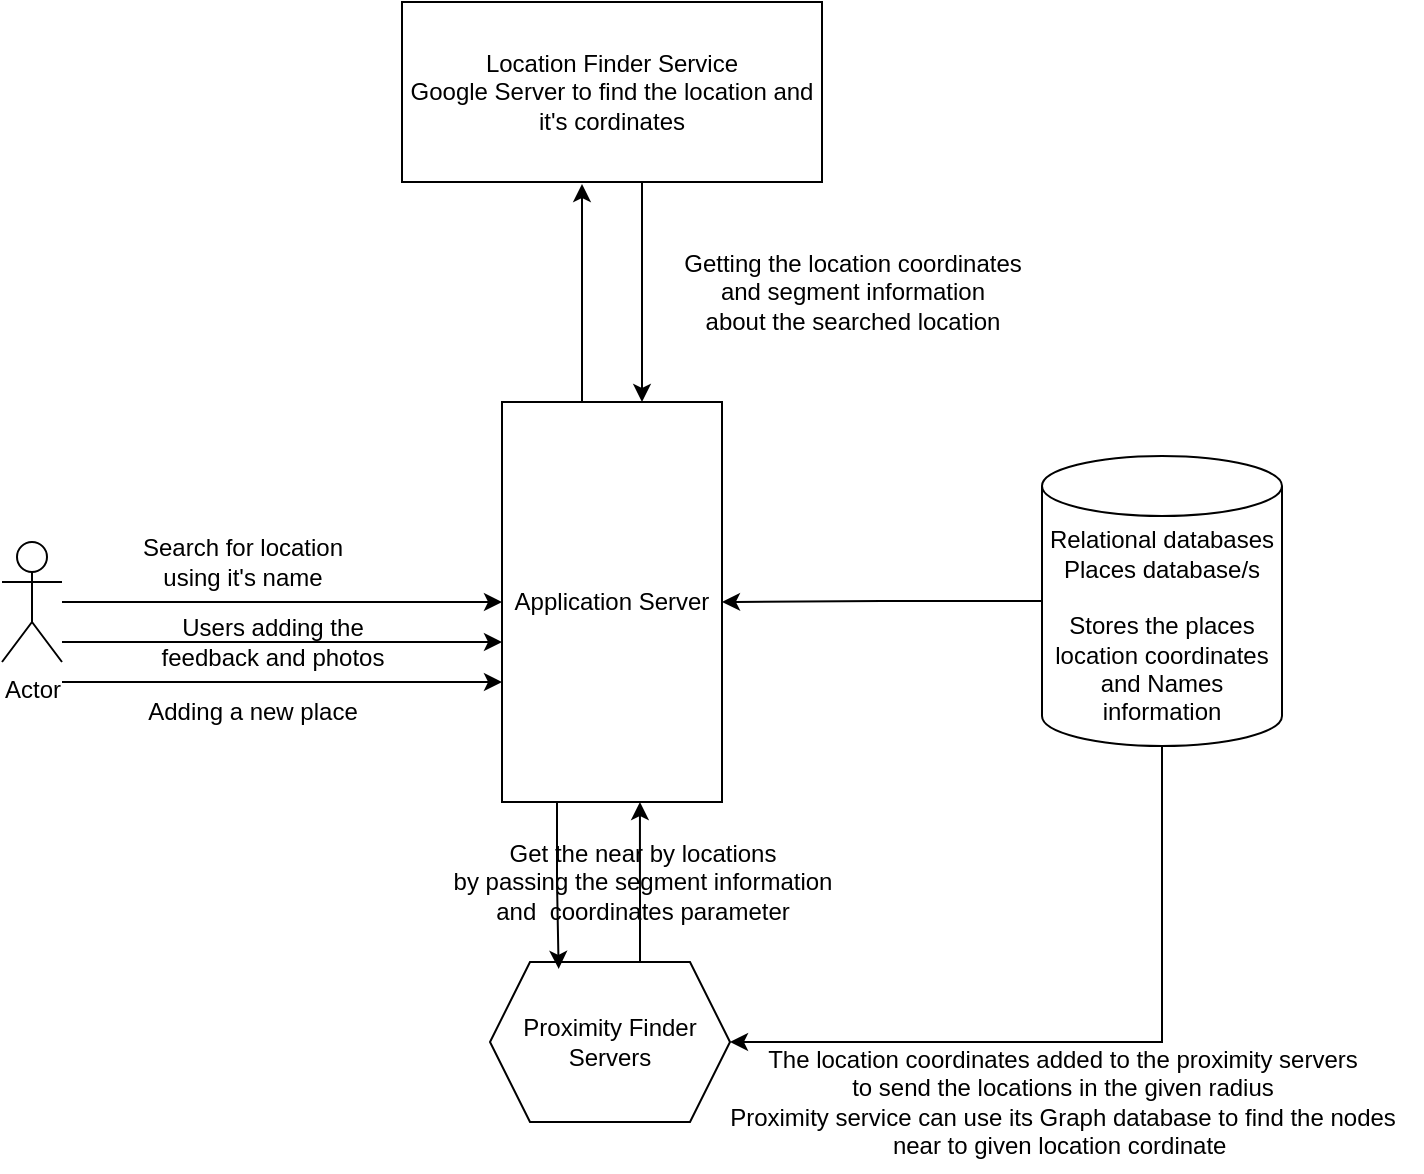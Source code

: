 <mxfile version="25.0.3">
  <diagram name="Page-1" id="W8KukjsAmlOA6JF4pjq3">
    <mxGraphModel dx="1647" dy="865" grid="1" gridSize="10" guides="1" tooltips="1" connect="1" arrows="1" fold="1" page="1" pageScale="1" pageWidth="827" pageHeight="1169" math="0" shadow="0">
      <root>
        <mxCell id="0" />
        <mxCell id="1" parent="0" />
        <mxCell id="4zn030xkglCXvCuH_TS3-4" style="edgeStyle=orthogonalEdgeStyle;rounded=0;orthogonalLoop=1;jettySize=auto;html=1;" edge="1" parent="1" source="4zn030xkglCXvCuH_TS3-1" target="4zn030xkglCXvCuH_TS3-2">
          <mxGeometry relative="1" as="geometry" />
        </mxCell>
        <mxCell id="4zn030xkglCXvCuH_TS3-1" value="Actor" style="shape=umlActor;verticalLabelPosition=bottom;verticalAlign=top;html=1;outlineConnect=0;" vertex="1" parent="1">
          <mxGeometry x="50" y="300" width="30" height="60" as="geometry" />
        </mxCell>
        <mxCell id="4zn030xkglCXvCuH_TS3-9" style="edgeStyle=orthogonalEdgeStyle;rounded=0;orthogonalLoop=1;jettySize=auto;html=1;" edge="1" parent="1" source="4zn030xkglCXvCuH_TS3-2">
          <mxGeometry relative="1" as="geometry">
            <mxPoint x="340" y="121" as="targetPoint" />
            <Array as="points">
              <mxPoint x="340" y="160" />
              <mxPoint x="340" y="160" />
            </Array>
          </mxGeometry>
        </mxCell>
        <mxCell id="4zn030xkglCXvCuH_TS3-2" value="Application Server" style="rounded=0;whiteSpace=wrap;html=1;" vertex="1" parent="1">
          <mxGeometry x="300" y="230" width="110" height="200" as="geometry" />
        </mxCell>
        <mxCell id="4zn030xkglCXvCuH_TS3-23" style="edgeStyle=orthogonalEdgeStyle;rounded=0;orthogonalLoop=1;jettySize=auto;html=1;entryX=1;entryY=0.5;entryDx=0;entryDy=0;" edge="1" parent="1" source="4zn030xkglCXvCuH_TS3-3" target="4zn030xkglCXvCuH_TS3-2">
          <mxGeometry relative="1" as="geometry" />
        </mxCell>
        <mxCell id="4zn030xkglCXvCuH_TS3-24" style="edgeStyle=orthogonalEdgeStyle;rounded=0;orthogonalLoop=1;jettySize=auto;html=1;entryX=1;entryY=0.5;entryDx=0;entryDy=0;exitX=0.5;exitY=1;exitDx=0;exitDy=0;exitPerimeter=0;" edge="1" parent="1" source="4zn030xkglCXvCuH_TS3-3" target="4zn030xkglCXvCuH_TS3-14">
          <mxGeometry relative="1" as="geometry" />
        </mxCell>
        <mxCell id="4zn030xkglCXvCuH_TS3-3" value="&lt;div&gt;Relational databases&lt;/div&gt;Places database/s&lt;div&gt;&lt;br&gt;&lt;/div&gt;&lt;div&gt;Stores the places location coordinates and Names information&lt;/div&gt;" style="shape=cylinder3;whiteSpace=wrap;html=1;boundedLbl=1;backgroundOutline=1;size=15;" vertex="1" parent="1">
          <mxGeometry x="570" y="257" width="120" height="145" as="geometry" />
        </mxCell>
        <mxCell id="4zn030xkglCXvCuH_TS3-10" style="edgeStyle=orthogonalEdgeStyle;rounded=0;orthogonalLoop=1;jettySize=auto;html=1;" edge="1" parent="1" source="4zn030xkglCXvCuH_TS3-8">
          <mxGeometry relative="1" as="geometry">
            <mxPoint x="370" y="230" as="targetPoint" />
            <Array as="points">
              <mxPoint x="370" y="230" />
            </Array>
          </mxGeometry>
        </mxCell>
        <mxCell id="4zn030xkglCXvCuH_TS3-8" value="&lt;div&gt;Location Finder Service&lt;/div&gt;Google Server to find the location and it&#39;s cordinates" style="rounded=0;whiteSpace=wrap;html=1;" vertex="1" parent="1">
          <mxGeometry x="250" y="30" width="210" height="90" as="geometry" />
        </mxCell>
        <mxCell id="4zn030xkglCXvCuH_TS3-11" value="Getting the location coordinates&lt;div&gt;and segment information&lt;/div&gt;&lt;div&gt;about the searched location&lt;/div&gt;" style="text;html=1;align=center;verticalAlign=middle;resizable=0;points=[];autosize=1;strokeColor=none;fillColor=none;" vertex="1" parent="1">
          <mxGeometry x="380" y="145" width="190" height="60" as="geometry" />
        </mxCell>
        <mxCell id="4zn030xkglCXvCuH_TS3-14" value="Proximity Finder Servers" style="shape=hexagon;perimeter=hexagonPerimeter2;whiteSpace=wrap;html=1;fixedSize=1;" vertex="1" parent="1">
          <mxGeometry x="294" y="510" width="120" height="80" as="geometry" />
        </mxCell>
        <mxCell id="4zn030xkglCXvCuH_TS3-15" style="edgeStyle=orthogonalEdgeStyle;rounded=0;orthogonalLoop=1;jettySize=auto;html=1;exitX=0.25;exitY=1;exitDx=0;exitDy=0;entryX=0.286;entryY=0.043;entryDx=0;entryDy=0;entryPerimeter=0;" edge="1" parent="1" source="4zn030xkglCXvCuH_TS3-2" target="4zn030xkglCXvCuH_TS3-14">
          <mxGeometry relative="1" as="geometry" />
        </mxCell>
        <mxCell id="4zn030xkglCXvCuH_TS3-16" style="edgeStyle=orthogonalEdgeStyle;rounded=0;orthogonalLoop=1;jettySize=auto;html=1;exitX=0.625;exitY=0;exitDx=0;exitDy=0;entryX=0.627;entryY=1;entryDx=0;entryDy=0;entryPerimeter=0;" edge="1" parent="1" source="4zn030xkglCXvCuH_TS3-14" target="4zn030xkglCXvCuH_TS3-2">
          <mxGeometry relative="1" as="geometry" />
        </mxCell>
        <mxCell id="4zn030xkglCXvCuH_TS3-17" value="Get the near by locations&lt;div&gt;by passing the segment information&lt;/div&gt;&lt;div&gt;and&amp;nbsp; coordinates parameter&lt;/div&gt;" style="text;html=1;align=center;verticalAlign=middle;resizable=0;points=[];autosize=1;strokeColor=none;fillColor=none;" vertex="1" parent="1">
          <mxGeometry x="265" y="440" width="210" height="60" as="geometry" />
        </mxCell>
        <mxCell id="4zn030xkglCXvCuH_TS3-18" value="Search for location&lt;div&gt;using it&#39;s name&lt;/div&gt;" style="text;html=1;align=center;verticalAlign=middle;resizable=0;points=[];autosize=1;strokeColor=none;fillColor=none;" vertex="1" parent="1">
          <mxGeometry x="110" y="290" width="120" height="40" as="geometry" />
        </mxCell>
        <mxCell id="4zn030xkglCXvCuH_TS3-19" style="edgeStyle=orthogonalEdgeStyle;rounded=0;orthogonalLoop=1;jettySize=auto;html=1;" edge="1" parent="1" source="4zn030xkglCXvCuH_TS3-1">
          <mxGeometry relative="1" as="geometry">
            <mxPoint x="300" y="350" as="targetPoint" />
            <Array as="points">
              <mxPoint x="300" y="350" />
            </Array>
          </mxGeometry>
        </mxCell>
        <mxCell id="4zn030xkglCXvCuH_TS3-20" style="edgeStyle=orthogonalEdgeStyle;rounded=0;orthogonalLoop=1;jettySize=auto;html=1;" edge="1" parent="1">
          <mxGeometry relative="1" as="geometry">
            <mxPoint x="80" y="370" as="sourcePoint" />
            <mxPoint x="300" y="370" as="targetPoint" />
            <Array as="points">
              <mxPoint x="298" y="370" />
            </Array>
          </mxGeometry>
        </mxCell>
        <mxCell id="4zn030xkglCXvCuH_TS3-21" value="Users adding the&lt;div&gt;feedback and photos&lt;/div&gt;" style="text;html=1;align=center;verticalAlign=middle;resizable=0;points=[];autosize=1;strokeColor=none;fillColor=none;" vertex="1" parent="1">
          <mxGeometry x="120" y="330" width="130" height="40" as="geometry" />
        </mxCell>
        <mxCell id="4zn030xkglCXvCuH_TS3-22" value="Adding a new place" style="text;html=1;align=center;verticalAlign=middle;resizable=0;points=[];autosize=1;strokeColor=none;fillColor=none;" vertex="1" parent="1">
          <mxGeometry x="110" y="370" width="130" height="30" as="geometry" />
        </mxCell>
        <mxCell id="4zn030xkglCXvCuH_TS3-25" value="The location coordinates added to the proximity servers&lt;div&gt;to send the locations in the given radius&lt;br&gt;&lt;div&gt;Proximity service can use its Graph database to find the nodes&lt;/div&gt;&lt;div&gt;near to given location cordinate&amp;nbsp;&lt;/div&gt;&lt;/div&gt;" style="text;html=1;align=center;verticalAlign=middle;resizable=0;points=[];autosize=1;strokeColor=none;fillColor=none;" vertex="1" parent="1">
          <mxGeometry x="400" y="545" width="360" height="70" as="geometry" />
        </mxCell>
      </root>
    </mxGraphModel>
  </diagram>
</mxfile>
